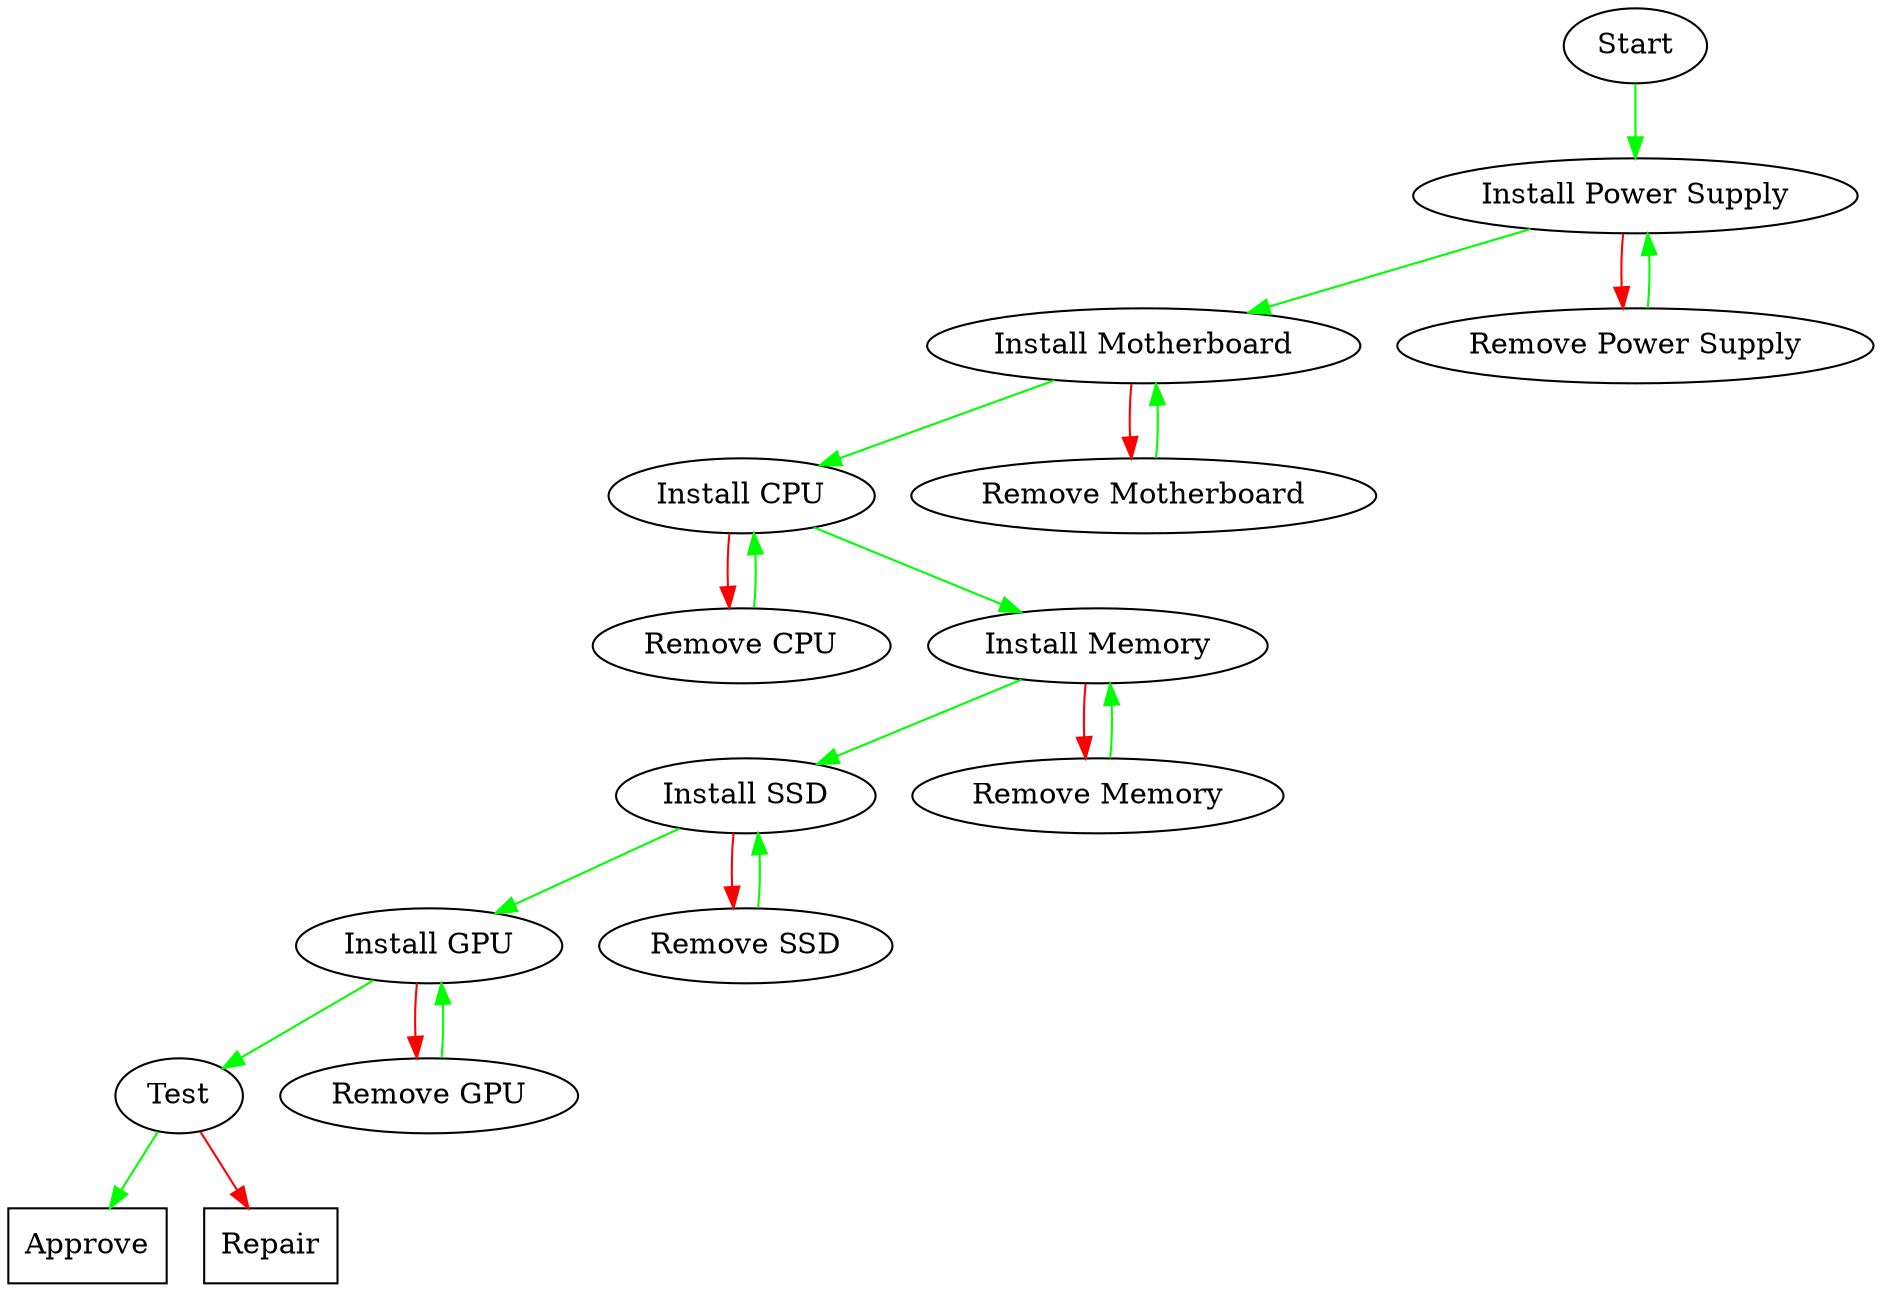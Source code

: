 digraph taskGraph {
"Start" -> "Install Power Supply" [color=green];
"Install Power Supply" -> "Install Motherboard" [color=green];
"Install Power Supply" -> "Remove Power Supply" [color=red];
"Remove Power Supply" -> "Install Power Supply" [color=green];
"Install Motherboard" -> "Install CPU" [color=green];
"Install Motherboard" -> "Remove Motherboard" [color=red];
"Remove Motherboard" -> "Install Motherboard" [color=green];
"Remove CPU" -> "Install CPU" [color=green];
"Install CPU" -> "Install Memory" [color=green];
"Install CPU" -> "Remove CPU" [color=red];
"Install Memory" -> "Install SSD" [color=green];
"Install Memory" -> "Remove Memory" [color=red];
"Remove Memory" -> "Install Memory" [color=green];
"Install SSD" -> "Install GPU" [color=green];
"Install SSD" -> "Remove SSD" [color=red];
"Remove SSD" -> "Install SSD" [color=green];
"Install GPU" -> "Test" [color=green];
"Install GPU" -> "Remove GPU" [color=red];
"Remove GPU" -> "Install GPU" [color=green];
"Test" -> "Approve" [color=green];
"Test" -> "Repair" [color=red];
"Repair" [shape=box];
"Approve" [shape=box];
}
